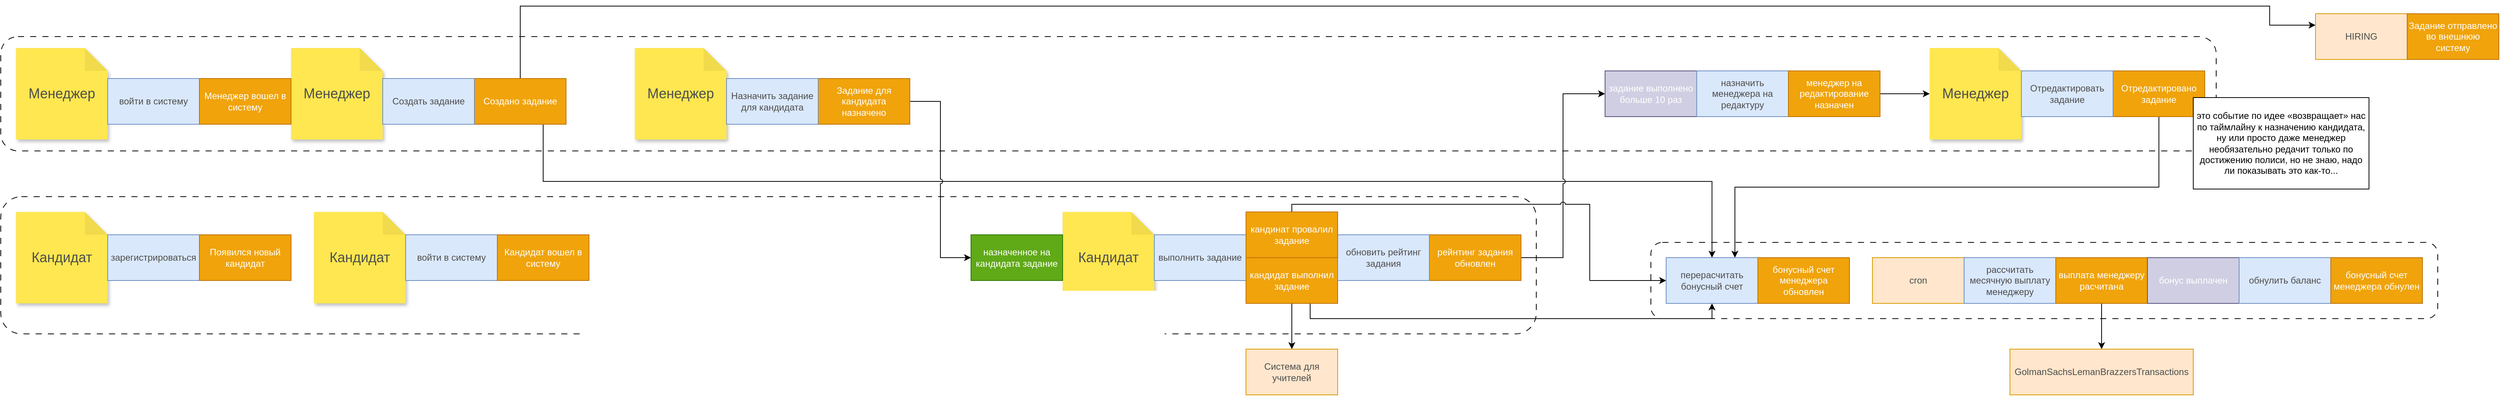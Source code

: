 <mxfile version="27.0.5">
  <diagram name="Página-1" id="ztFMWlfKOKHECKkMHyaq">
    <mxGraphModel dx="2528" dy="1429" grid="1" gridSize="10" guides="1" tooltips="1" connect="1" arrows="1" fold="1" page="1" pageScale="1" pageWidth="413" pageHeight="583" math="0" shadow="0">
      <root>
        <mxCell id="0" />
        <mxCell id="1" parent="0" />
        <mxCell id="DnySy9knM9GUUwWtsOCn-65" value="" style="rounded=1;whiteSpace=wrap;html=1;align=center;verticalAlign=middle;fontFamily=Helvetica;fontSize=12;dashed=1;dashPattern=8 8;" parent="1" vertex="1">
          <mxGeometry x="2180" y="330" width="1030" height="100" as="geometry" />
        </mxCell>
        <mxCell id="DnySy9knM9GUUwWtsOCn-58" value="" style="rounded=1;whiteSpace=wrap;html=1;align=center;verticalAlign=middle;fontFamily=Helvetica;fontSize=12;dashed=1;dashPattern=8 8;" parent="1" vertex="1">
          <mxGeometry x="20" y="60" width="2900" height="150" as="geometry" />
        </mxCell>
        <mxCell id="DnySy9knM9GUUwWtsOCn-57" value="" style="rounded=1;whiteSpace=wrap;html=1;align=center;verticalAlign=middle;fontFamily=Helvetica;fontSize=12;dashed=1;dashPattern=8 8;" parent="1" vertex="1">
          <mxGeometry x="20" y="270" width="2010" height="180" as="geometry" />
        </mxCell>
        <mxCell id="DnySy9knM9GUUwWtsOCn-2" value="&lt;font style=&quot;color: rgb(77, 77, 77);&quot;&gt;HIRING&lt;/font&gt;" style="rounded=0;whiteSpace=wrap;html=1;fillColor=#ffe6cc;strokeColor=#d79b00;" parent="1" vertex="1">
          <mxGeometry x="3050" y="30" width="120" height="60" as="geometry" />
        </mxCell>
        <mxCell id="7GKItIBILIyjW8x-R275-5" style="edgeStyle=orthogonalEdgeStyle;rounded=0;orthogonalLoop=1;jettySize=auto;html=1;exitX=0.75;exitY=1;exitDx=0;exitDy=0;entryX=0.5;entryY=0;entryDx=0;entryDy=0;jumpStyle=arc;" parent="1" source="DnySy9knM9GUUwWtsOCn-3" target="DnySy9knM9GUUwWtsOCn-45" edge="1">
          <mxGeometry relative="1" as="geometry">
            <Array as="points">
              <mxPoint x="730" y="250" />
              <mxPoint x="2260" y="250" />
            </Array>
          </mxGeometry>
        </mxCell>
        <mxCell id="7GKItIBILIyjW8x-R275-6" style="edgeStyle=orthogonalEdgeStyle;rounded=0;orthogonalLoop=1;jettySize=auto;html=1;exitX=0.5;exitY=0;exitDx=0;exitDy=0;entryX=0;entryY=0.25;entryDx=0;entryDy=0;" parent="1" source="DnySy9knM9GUUwWtsOCn-3" target="DnySy9knM9GUUwWtsOCn-2" edge="1">
          <mxGeometry relative="1" as="geometry">
            <Array as="points">
              <mxPoint x="700" y="20" />
              <mxPoint x="2990" y="20" />
              <mxPoint x="2990" y="45" />
            </Array>
          </mxGeometry>
        </mxCell>
        <mxCell id="DnySy9knM9GUUwWtsOCn-3" value="Создано задание" style="rounded=0;whiteSpace=wrap;html=1;fillColor=#f0a30a;strokeColor=#BD7000;fontColor=#ffffff;" parent="1" vertex="1">
          <mxGeometry x="640" y="115" width="120" height="60" as="geometry" />
        </mxCell>
        <mxCell id="DnySy9knM9GUUwWtsOCn-5" value="Менеджер" style="shape=note;whiteSpace=wrap;html=1;backgroundOutline=1;darkOpacity=0.05;fillColor=#FEE750;strokeColor=none;fontSize=18;fontStyle=0;rotation=0;shadow=1;rounded=0;align=center;verticalAlign=middle;fontFamily=Helvetica;fontColor=#4D4D4D;" parent="1" vertex="1">
          <mxGeometry x="400" y="75" width="120" height="120" as="geometry" />
        </mxCell>
        <mxCell id="DnySy9knM9GUUwWtsOCn-6" value="Создать задание" style="rounded=0;whiteSpace=wrap;html=1;fillColor=#dae8fc;strokeColor=#6c8ebf;align=center;verticalAlign=middle;fontFamily=Helvetica;fontSize=12;fontColor=#4D4D4D;" parent="1" vertex="1">
          <mxGeometry x="520" y="115" width="120" height="60" as="geometry" />
        </mxCell>
        <mxCell id="DnySy9knM9GUUwWtsOCn-9" value="Задание отправлено во внешнюю систему" style="rounded=0;whiteSpace=wrap;html=1;fillColor=#f0a30a;strokeColor=#BD7000;fontColor=#ffffff;" parent="1" vertex="1">
          <mxGeometry x="3170" y="30" width="120" height="60" as="geometry" />
        </mxCell>
        <mxCell id="DnySy9knM9GUUwWtsOCn-10" value="Кандидат" style="shape=note;whiteSpace=wrap;html=1;backgroundOutline=1;darkOpacity=0.05;fillColor=#FEE750;strokeColor=none;fontSize=18;fontStyle=0;rotation=0;shadow=1;rounded=0;align=center;verticalAlign=middle;fontFamily=Helvetica;fontColor=#4D4D4D;" parent="1" vertex="1">
          <mxGeometry x="430" y="290" width="120" height="120" as="geometry" />
        </mxCell>
        <mxCell id="DnySy9knM9GUUwWtsOCn-11" value="войти в систему" style="rounded=0;whiteSpace=wrap;html=1;fillColor=#dae8fc;strokeColor=#6c8ebf;align=center;verticalAlign=middle;fontFamily=Helvetica;fontSize=12;fontColor=#4D4D4D;" parent="1" vertex="1">
          <mxGeometry x="550" y="320" width="120" height="60" as="geometry" />
        </mxCell>
        <mxCell id="DnySy9knM9GUUwWtsOCn-12" value="Кандидат вошел в систему" style="rounded=0;whiteSpace=wrap;html=1;fillColor=#f0a30a;strokeColor=#BD7000;fontColor=#ffffff;" parent="1" vertex="1">
          <mxGeometry x="670" y="320" width="120" height="60" as="geometry" />
        </mxCell>
        <mxCell id="DnySy9knM9GUUwWtsOCn-16" value="Менеджер" style="shape=note;whiteSpace=wrap;html=1;backgroundOutline=1;darkOpacity=0.05;fillColor=#FEE750;strokeColor=none;fontSize=18;fontStyle=0;rotation=0;shadow=1;rounded=0;align=center;verticalAlign=middle;fontFamily=Helvetica;fontColor=#4D4D4D;" parent="1" vertex="1">
          <mxGeometry x="40" y="75" width="120" height="120" as="geometry" />
        </mxCell>
        <mxCell id="DnySy9knM9GUUwWtsOCn-17" value="войти в систему" style="rounded=0;whiteSpace=wrap;html=1;fillColor=#dae8fc;strokeColor=#6c8ebf;align=center;verticalAlign=middle;fontFamily=Helvetica;fontSize=12;fontColor=#4D4D4D;" parent="1" vertex="1">
          <mxGeometry x="160" y="115" width="120" height="60" as="geometry" />
        </mxCell>
        <mxCell id="DnySy9knM9GUUwWtsOCn-18" value="Менеджер вошел в систему" style="rounded=0;whiteSpace=wrap;html=1;fillColor=#f0a30a;strokeColor=#BD7000;fontColor=#ffffff;" parent="1" vertex="1">
          <mxGeometry x="280" y="115" width="120" height="60" as="geometry" />
        </mxCell>
        <mxCell id="DnySy9knM9GUUwWtsOCn-19" value="Кандидат" style="shape=note;whiteSpace=wrap;html=1;backgroundOutline=1;darkOpacity=0.05;fillColor=#FEE750;strokeColor=none;fontSize=18;fontStyle=0;rotation=0;shadow=1;rounded=0;align=center;verticalAlign=middle;fontFamily=Helvetica;fontColor=#4D4D4D;" parent="1" vertex="1">
          <mxGeometry x="40" y="290" width="120" height="120" as="geometry" />
        </mxCell>
        <mxCell id="DnySy9knM9GUUwWtsOCn-20" value="зарегистрироваться" style="rounded=0;whiteSpace=wrap;html=1;fillColor=#dae8fc;strokeColor=#6c8ebf;align=center;verticalAlign=middle;fontFamily=Helvetica;fontSize=12;fontColor=#4D4D4D;" parent="1" vertex="1">
          <mxGeometry x="160" y="320" width="120" height="60" as="geometry" />
        </mxCell>
        <mxCell id="DnySy9knM9GUUwWtsOCn-21" value="Появился новый кандидат" style="rounded=0;whiteSpace=wrap;html=1;fillColor=#f0a30a;strokeColor=#BD7000;fontColor=#ffffff;" parent="1" vertex="1">
          <mxGeometry x="280" y="320" width="120" height="60" as="geometry" />
        </mxCell>
        <mxCell id="DnySy9knM9GUUwWtsOCn-22" value="Кандидат" style="shape=note;whiteSpace=wrap;html=1;backgroundOutline=1;darkOpacity=0.05;fillColor=#FEE750;strokeColor=none;fontSize=18;fontStyle=0;rotation=0;shadow=1;rounded=0;align=center;verticalAlign=middle;fontFamily=Helvetica;fontColor=#4D4D4D;" parent="1" vertex="1">
          <mxGeometry x="1410" y="290" width="120" height="120" as="geometry" />
        </mxCell>
        <mxCell id="DnySy9knM9GUUwWtsOCn-23" value="выполнить задание" style="rounded=0;whiteSpace=wrap;html=1;fillColor=#dae8fc;strokeColor=#6c8ebf;align=center;verticalAlign=middle;fontFamily=Helvetica;fontSize=12;fontColor=#4D4D4D;" parent="1" vertex="1">
          <mxGeometry x="1530" y="320" width="120" height="60" as="geometry" />
        </mxCell>
        <mxCell id="Me_CcijvVL-KQF1pLB6K-17" style="edgeStyle=orthogonalEdgeStyle;rounded=0;orthogonalLoop=1;jettySize=auto;html=1;exitX=0.7;exitY=1;exitDx=0;exitDy=0;exitPerimeter=0;jumpStyle=arc;" parent="1" source="DnySy9knM9GUUwWtsOCn-24" target="DnySy9knM9GUUwWtsOCn-45" edge="1">
          <mxGeometry relative="1" as="geometry">
            <Array as="points">
              <mxPoint x="1734" y="430" />
              <mxPoint x="2260" y="430" />
            </Array>
          </mxGeometry>
        </mxCell>
        <mxCell id="Me_CcijvVL-KQF1pLB6K-20" style="edgeStyle=orthogonalEdgeStyle;rounded=0;orthogonalLoop=1;jettySize=auto;html=1;exitX=0.5;exitY=1;exitDx=0;exitDy=0;entryX=0.5;entryY=0;entryDx=0;entryDy=0;" parent="1" source="DnySy9knM9GUUwWtsOCn-24" target="DnySy9knM9GUUwWtsOCn-41" edge="1">
          <mxGeometry relative="1" as="geometry" />
        </mxCell>
        <mxCell id="DnySy9knM9GUUwWtsOCn-24" value="кандидат выполнил задание" style="rounded=0;whiteSpace=wrap;html=1;fillColor=#f0a30a;strokeColor=#BD7000;fontColor=#ffffff;" parent="1" vertex="1">
          <mxGeometry x="1650" y="350" width="120" height="60" as="geometry" />
        </mxCell>
        <mxCell id="DnySy9knM9GUUwWtsOCn-26" value="назначенное на кандидата задание" style="rounded=0;whiteSpace=wrap;html=1;fillColor=#60a917;strokeColor=#2D7600;fontColor=#ffffff;align=center;verticalAlign=middle;fontFamily=Helvetica;fontSize=12;" parent="1" vertex="1">
          <mxGeometry x="1290" y="320" width="120" height="60" as="geometry" />
        </mxCell>
        <mxCell id="DnySy9knM9GUUwWtsOCn-59" style="edgeStyle=orthogonalEdgeStyle;rounded=0;orthogonalLoop=1;jettySize=auto;html=1;exitX=1;exitY=0.5;exitDx=0;exitDy=0;entryX=0;entryY=0.5;entryDx=0;entryDy=0;fontFamily=Helvetica;fontSize=12;fontColor=#ffffff;jumpStyle=arc;" parent="1" source="DnySy9knM9GUUwWtsOCn-34" target="DnySy9knM9GUUwWtsOCn-26" edge="1">
          <mxGeometry relative="1" as="geometry" />
        </mxCell>
        <mxCell id="DnySy9knM9GUUwWtsOCn-34" value="Задание для кандидата назначено" style="rounded=0;whiteSpace=wrap;html=1;fillColor=#f0a30a;strokeColor=#BD7000;fontColor=#ffffff;" parent="1" vertex="1">
          <mxGeometry x="1090" y="115" width="120" height="60" as="geometry" />
        </mxCell>
        <mxCell id="DnySy9knM9GUUwWtsOCn-36" value="Менеджер" style="shape=note;whiteSpace=wrap;html=1;backgroundOutline=1;darkOpacity=0.05;fillColor=#FEE750;strokeColor=none;fontSize=18;fontStyle=0;rotation=0;shadow=1;rounded=0;align=center;verticalAlign=middle;fontFamily=Helvetica;fontColor=#4D4D4D;" parent="1" vertex="1">
          <mxGeometry x="850" y="75" width="120" height="120" as="geometry" />
        </mxCell>
        <mxCell id="DnySy9knM9GUUwWtsOCn-37" value="Назначить задание для кандидата" style="rounded=0;whiteSpace=wrap;html=1;fillColor=#dae8fc;strokeColor=#6c8ebf;align=center;verticalAlign=middle;fontFamily=Helvetica;fontSize=12;fontColor=#4D4D4D;" parent="1" vertex="1">
          <mxGeometry x="970" y="115" width="120" height="60" as="geometry" />
        </mxCell>
        <mxCell id="DnySy9knM9GUUwWtsOCn-41" value="Система для учителей" style="rounded=0;whiteSpace=wrap;html=1;fillColor=#ffe6cc;strokeColor=#d79b00;align=center;verticalAlign=middle;fontFamily=Helvetica;fontSize=12;fontColor=#4D4D4D;" parent="1" vertex="1">
          <mxGeometry x="1650" y="470" width="120" height="60" as="geometry" />
        </mxCell>
        <mxCell id="Me_CcijvVL-KQF1pLB6K-8" style="edgeStyle=orthogonalEdgeStyle;rounded=0;orthogonalLoop=1;jettySize=auto;html=1;exitX=1;exitY=0.5;exitDx=0;exitDy=0;entryX=0;entryY=0.5;entryDx=0;entryDy=0;jumpStyle=arc;" parent="1" source="DnySy9knM9GUUwWtsOCn-43" target="Me_CcijvVL-KQF1pLB6K-5" edge="1">
          <mxGeometry relative="1" as="geometry" />
        </mxCell>
        <mxCell id="DnySy9knM9GUUwWtsOCn-43" value="рейнтинг задания обновлен" style="rounded=0;whiteSpace=wrap;html=1;fillColor=#f0a30a;strokeColor=#BD7000;fontColor=#ffffff;" parent="1" vertex="1">
          <mxGeometry x="1890" y="320" width="120" height="60" as="geometry" />
        </mxCell>
        <mxCell id="DnySy9knM9GUUwWtsOCn-44" value="обновить рейтинг задания" style="rounded=0;whiteSpace=wrap;html=1;fillColor=#dae8fc;strokeColor=#6c8ebf;align=center;verticalAlign=middle;fontFamily=Helvetica;fontSize=12;fontColor=#4D4D4D;" parent="1" vertex="1">
          <mxGeometry x="1770" y="320" width="120" height="60" as="geometry" />
        </mxCell>
        <mxCell id="DnySy9knM9GUUwWtsOCn-45" value="перерасчитать бонусный счет" style="rounded=0;whiteSpace=wrap;html=1;fillColor=#dae8fc;strokeColor=#6c8ebf;align=center;verticalAlign=middle;fontFamily=Helvetica;fontSize=12;fontColor=#4D4D4D;" parent="1" vertex="1">
          <mxGeometry x="2200" y="350" width="120" height="60" as="geometry" />
        </mxCell>
        <mxCell id="DnySy9knM9GUUwWtsOCn-50" value="бонусный счет менеджера обновлен" style="rounded=0;whiteSpace=wrap;html=1;fillColor=#f0a30a;strokeColor=#BD7000;fontColor=#ffffff;" parent="1" vertex="1">
          <mxGeometry x="2320" y="350" width="120" height="60" as="geometry" />
        </mxCell>
        <mxCell id="DnySy9knM9GUUwWtsOCn-51" value="&lt;font style=&quot;color: rgb(77, 77, 77);&quot;&gt;cron&lt;/font&gt;" style="rounded=0;whiteSpace=wrap;html=1;fillColor=#ffe6cc;strokeColor=#d79b00;align=center;verticalAlign=middle;fontFamily=Helvetica;fontSize=12;fontColor=#ffffff;" parent="1" vertex="1">
          <mxGeometry x="2470" y="350" width="120" height="60" as="geometry" />
        </mxCell>
        <mxCell id="DnySy9knM9GUUwWtsOCn-52" value="рассчитать месячную выплату менеджеру" style="rounded=0;whiteSpace=wrap;html=1;fillColor=#dae8fc;strokeColor=#6c8ebf;align=center;verticalAlign=middle;fontFamily=Helvetica;fontSize=12;fontColor=#4D4D4D;" parent="1" vertex="1">
          <mxGeometry x="2590" y="350" width="120" height="60" as="geometry" />
        </mxCell>
        <mxCell id="Me_CcijvVL-KQF1pLB6K-21" value="" style="edgeStyle=orthogonalEdgeStyle;rounded=0;orthogonalLoop=1;jettySize=auto;html=1;" parent="1" source="DnySy9knM9GUUwWtsOCn-53" target="DnySy9knM9GUUwWtsOCn-54" edge="1">
          <mxGeometry relative="1" as="geometry" />
        </mxCell>
        <mxCell id="DnySy9knM9GUUwWtsOCn-53" value="выплата менеджеру расчитана" style="rounded=0;whiteSpace=wrap;html=1;fillColor=#f0a30a;strokeColor=#BD7000;fontColor=#ffffff;" parent="1" vertex="1">
          <mxGeometry x="2710" y="350" width="120" height="60" as="geometry" />
        </mxCell>
        <mxCell id="DnySy9knM9GUUwWtsOCn-54" value="&lt;font color=&quot;#4d4d4d&quot;&gt;GolmanSachsLemanBrazzersTransactions&lt;/font&gt;" style="rounded=0;whiteSpace=wrap;html=1;fillColor=#ffe6cc;strokeColor=#d79b00;align=center;verticalAlign=middle;fontFamily=Helvetica;fontSize=12;fontColor=#ffffff;" parent="1" vertex="1">
          <mxGeometry x="2650" y="470" width="240" height="60" as="geometry" />
        </mxCell>
        <mxCell id="DnySy9knM9GUUwWtsOCn-61" value="бонус выплачен" style="rounded=0;whiteSpace=wrap;html=1;fillColor=#d0cee2;strokeColor=#56517e;align=center;verticalAlign=middle;fontFamily=Helvetica;fontSize=12;fontColor=#ffffff;" parent="1" vertex="1">
          <mxGeometry x="2830" y="350" width="120" height="60" as="geometry" />
        </mxCell>
        <mxCell id="DnySy9knM9GUUwWtsOCn-62" value="обнулить баланс" style="rounded=0;whiteSpace=wrap;html=1;fillColor=#dae8fc;strokeColor=#6c8ebf;align=center;verticalAlign=middle;fontFamily=Helvetica;fontSize=12;fontColor=#4D4D4D;" parent="1" vertex="1">
          <mxGeometry x="2950" y="350" width="120" height="60" as="geometry" />
        </mxCell>
        <mxCell id="DnySy9knM9GUUwWtsOCn-63" value="бонусный счет менеджера обнулен" style="rounded=0;whiteSpace=wrap;html=1;fillColor=#f0a30a;strokeColor=#BD7000;fontColor=#ffffff;" parent="1" vertex="1">
          <mxGeometry x="3070" y="350" width="120" height="60" as="geometry" />
        </mxCell>
        <mxCell id="7GKItIBILIyjW8x-R275-4" style="edgeStyle=orthogonalEdgeStyle;rounded=0;orthogonalLoop=1;jettySize=auto;html=1;exitX=0.5;exitY=1;exitDx=0;exitDy=0;entryX=0.75;entryY=0;entryDx=0;entryDy=0;jumpStyle=arc;" parent="1" source="Me_CcijvVL-KQF1pLB6K-1" target="DnySy9knM9GUUwWtsOCn-45" edge="1">
          <mxGeometry relative="1" as="geometry" />
        </mxCell>
        <mxCell id="Me_CcijvVL-KQF1pLB6K-1" value="Отредактировано задание" style="rounded=0;whiteSpace=wrap;html=1;fillColor=#f0a30a;strokeColor=#BD7000;fontColor=#ffffff;" parent="1" vertex="1">
          <mxGeometry x="2785" y="105" width="120" height="60" as="geometry" />
        </mxCell>
        <mxCell id="Me_CcijvVL-KQF1pLB6K-2" value="Менеджер" style="shape=note;whiteSpace=wrap;html=1;backgroundOutline=1;darkOpacity=0.05;fillColor=#FEE750;strokeColor=none;fontSize=18;fontStyle=0;rotation=0;shadow=1;rounded=0;align=center;verticalAlign=middle;fontFamily=Helvetica;fontColor=#4D4D4D;" parent="1" vertex="1">
          <mxGeometry x="2545" y="75" width="120" height="120" as="geometry" />
        </mxCell>
        <mxCell id="Me_CcijvVL-KQF1pLB6K-3" value="Отредактировать задание" style="rounded=0;whiteSpace=wrap;html=1;fillColor=#dae8fc;strokeColor=#6c8ebf;align=center;verticalAlign=middle;fontFamily=Helvetica;fontSize=12;fontColor=#4D4D4D;" parent="1" vertex="1">
          <mxGeometry x="2665" y="105" width="120" height="60" as="geometry" />
        </mxCell>
        <mxCell id="Me_CcijvVL-KQF1pLB6K-5" value="задание выполнено больше 10 раз" style="rounded=0;whiteSpace=wrap;html=1;fillColor=#d0cee2;strokeColor=#56517e;align=center;verticalAlign=middle;fontFamily=Helvetica;fontSize=12;fontColor=#ffffff;" parent="1" vertex="1">
          <mxGeometry x="2120" y="105" width="120" height="60" as="geometry" />
        </mxCell>
        <mxCell id="Me_CcijvVL-KQF1pLB6K-19" style="edgeStyle=orthogonalEdgeStyle;rounded=0;orthogonalLoop=1;jettySize=auto;html=1;exitX=0.5;exitY=0;exitDx=0;exitDy=0;jumpStyle=arc;" parent="1" source="DnySy9knM9GUUwWtsOCn-40" target="DnySy9knM9GUUwWtsOCn-45" edge="1">
          <mxGeometry relative="1" as="geometry">
            <Array as="points">
              <mxPoint x="1710" y="280" />
              <mxPoint x="2100" y="280" />
              <mxPoint x="2100" y="380" />
            </Array>
          </mxGeometry>
        </mxCell>
        <mxCell id="DnySy9knM9GUUwWtsOCn-40" value="кандинат провалил задание" style="rounded=0;whiteSpace=wrap;html=1;fillColor=#f0a30a;strokeColor=#BD7000;fontColor=#ffffff;" parent="1" vertex="1">
          <mxGeometry x="1650" y="290" width="120" height="60" as="geometry" />
        </mxCell>
        <mxCell id="Me_CcijvVL-KQF1pLB6K-22" value="это событие по идее «возвращает» нас по таймлайну к назначению кандидата, ну или просто даже менеджер необязательно редачит только по достижению полиси, но не знаю, надо ли показывать это как-то..." style="rounded=0;whiteSpace=wrap;html=1;" parent="1" vertex="1">
          <mxGeometry x="2890" y="140" width="230" height="120" as="geometry" />
        </mxCell>
        <mxCell id="7GKItIBILIyjW8x-R275-1" value="назначить менеджера на редактуру" style="rounded=0;whiteSpace=wrap;html=1;fillColor=#dae8fc;strokeColor=#6c8ebf;align=center;verticalAlign=middle;fontFamily=Helvetica;fontSize=12;fontColor=#4D4D4D;" parent="1" vertex="1">
          <mxGeometry x="2240" y="105" width="120" height="60" as="geometry" />
        </mxCell>
        <mxCell id="7GKItIBILIyjW8x-R275-3" value="" style="edgeStyle=orthogonalEdgeStyle;rounded=0;orthogonalLoop=1;jettySize=auto;html=1;" parent="1" source="7GKItIBILIyjW8x-R275-2" target="Me_CcijvVL-KQF1pLB6K-2" edge="1">
          <mxGeometry relative="1" as="geometry" />
        </mxCell>
        <mxCell id="7GKItIBILIyjW8x-R275-2" value="менеджер на редактирование назначен" style="rounded=0;whiteSpace=wrap;html=1;fillColor=#f0a30a;strokeColor=#BD7000;fontColor=#ffffff;" parent="1" vertex="1">
          <mxGeometry x="2360" y="105" width="120" height="60" as="geometry" />
        </mxCell>
      </root>
    </mxGraphModel>
  </diagram>
</mxfile>
